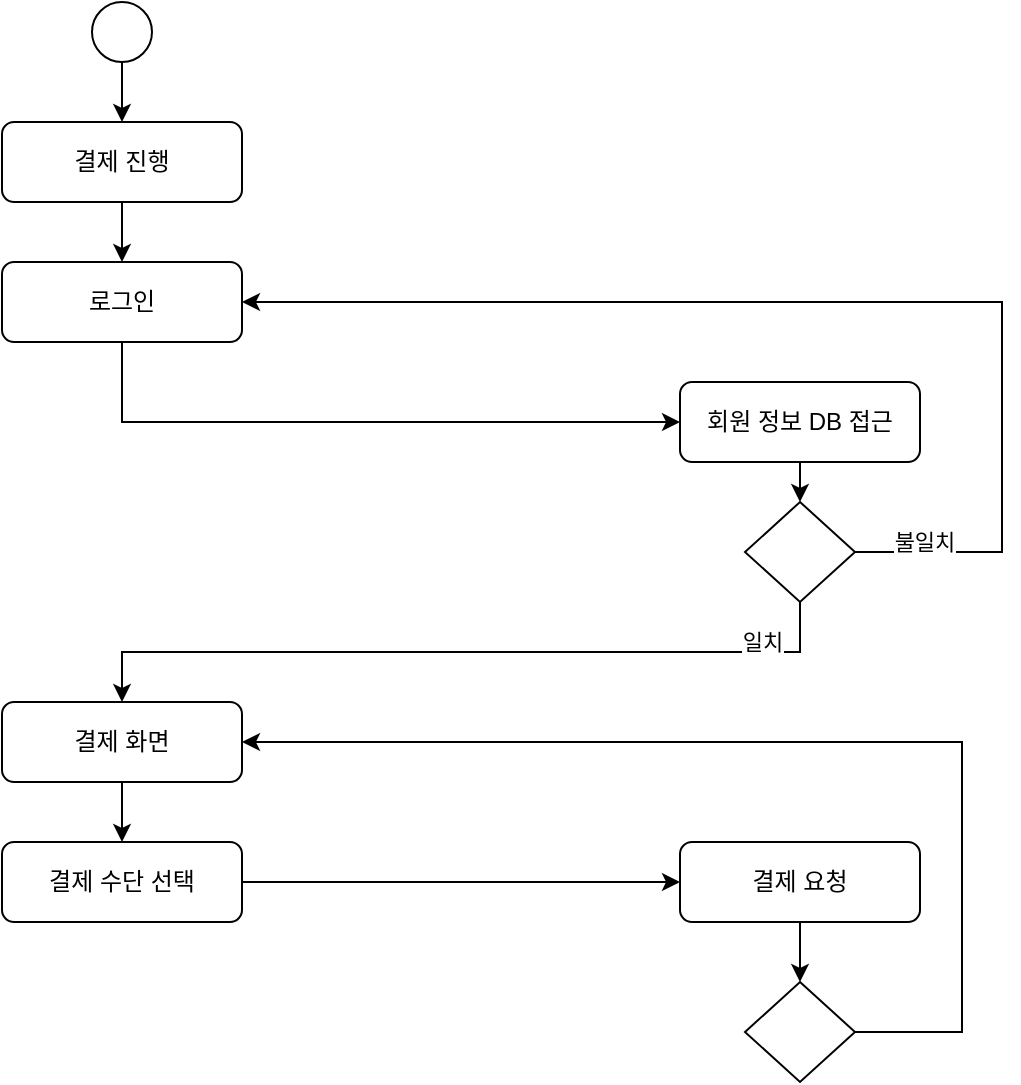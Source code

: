 <mxfile version="22.1.2" type="github">
  <diagram name="페이지-1" id="iiUQF31darGWQmdNgnVL">
    <mxGraphModel dx="1434" dy="750" grid="1" gridSize="10" guides="1" tooltips="1" connect="1" arrows="1" fold="1" page="1" pageScale="1" pageWidth="827" pageHeight="1169" math="0" shadow="0">
      <root>
        <mxCell id="0" />
        <mxCell id="1" parent="0" />
        <mxCell id="6ITl8z-6siOdrVx8FUeB-3" style="edgeStyle=orthogonalEdgeStyle;rounded=0;orthogonalLoop=1;jettySize=auto;html=1;exitX=0.5;exitY=1;exitDx=0;exitDy=0;entryX=0.5;entryY=0;entryDx=0;entryDy=0;" edge="1" parent="1" source="6ITl8z-6siOdrVx8FUeB-1" target="6ITl8z-6siOdrVx8FUeB-2">
          <mxGeometry relative="1" as="geometry" />
        </mxCell>
        <mxCell id="6ITl8z-6siOdrVx8FUeB-1" value="" style="ellipse;whiteSpace=wrap;html=1;aspect=fixed;" vertex="1" parent="1">
          <mxGeometry x="205" y="80" width="30" height="30" as="geometry" />
        </mxCell>
        <mxCell id="6ITl8z-6siOdrVx8FUeB-6" style="edgeStyle=orthogonalEdgeStyle;rounded=0;orthogonalLoop=1;jettySize=auto;html=1;exitX=0.5;exitY=1;exitDx=0;exitDy=0;entryX=0.5;entryY=0;entryDx=0;entryDy=0;" edge="1" parent="1" source="6ITl8z-6siOdrVx8FUeB-2" target="6ITl8z-6siOdrVx8FUeB-5">
          <mxGeometry relative="1" as="geometry" />
        </mxCell>
        <mxCell id="6ITl8z-6siOdrVx8FUeB-2" value="결제 진행" style="rounded=1;whiteSpace=wrap;html=1;" vertex="1" parent="1">
          <mxGeometry x="160" y="140" width="120" height="40" as="geometry" />
        </mxCell>
        <mxCell id="6ITl8z-6siOdrVx8FUeB-19" style="edgeStyle=orthogonalEdgeStyle;rounded=0;orthogonalLoop=1;jettySize=auto;html=1;exitX=0.5;exitY=1;exitDx=0;exitDy=0;entryX=0;entryY=0.5;entryDx=0;entryDy=0;" edge="1" parent="1" source="6ITl8z-6siOdrVx8FUeB-5" target="6ITl8z-6siOdrVx8FUeB-8">
          <mxGeometry relative="1" as="geometry" />
        </mxCell>
        <mxCell id="6ITl8z-6siOdrVx8FUeB-5" value="로그인" style="rounded=1;whiteSpace=wrap;html=1;" vertex="1" parent="1">
          <mxGeometry x="160" y="210" width="120" height="40" as="geometry" />
        </mxCell>
        <mxCell id="6ITl8z-6siOdrVx8FUeB-13" style="edgeStyle=orthogonalEdgeStyle;rounded=0;orthogonalLoop=1;jettySize=auto;html=1;exitX=0.5;exitY=1;exitDx=0;exitDy=0;entryX=0.5;entryY=0;entryDx=0;entryDy=0;" edge="1" parent="1" source="6ITl8z-6siOdrVx8FUeB-8" target="6ITl8z-6siOdrVx8FUeB-9">
          <mxGeometry relative="1" as="geometry" />
        </mxCell>
        <mxCell id="6ITl8z-6siOdrVx8FUeB-8" value="회원 정보 DB 접근" style="rounded=1;whiteSpace=wrap;html=1;" vertex="1" parent="1">
          <mxGeometry x="499" y="270" width="120" height="40" as="geometry" />
        </mxCell>
        <mxCell id="6ITl8z-6siOdrVx8FUeB-16" value="불일치" style="edgeStyle=orthogonalEdgeStyle;rounded=0;orthogonalLoop=1;jettySize=auto;html=1;exitX=1;exitY=0.5;exitDx=0;exitDy=0;entryX=1;entryY=0.5;entryDx=0;entryDy=0;" edge="1" parent="1" source="6ITl8z-6siOdrVx8FUeB-9" target="6ITl8z-6siOdrVx8FUeB-5">
          <mxGeometry x="-0.884" y="5" relative="1" as="geometry">
            <mxPoint x="680" y="220" as="targetPoint" />
            <Array as="points">
              <mxPoint x="660" y="355" />
              <mxPoint x="660" y="230" />
            </Array>
            <mxPoint x="1" as="offset" />
          </mxGeometry>
        </mxCell>
        <mxCell id="6ITl8z-6siOdrVx8FUeB-34" value="일치" style="edgeStyle=orthogonalEdgeStyle;rounded=0;orthogonalLoop=1;jettySize=auto;html=1;exitX=0.5;exitY=1;exitDx=0;exitDy=0;entryX=0.5;entryY=0;entryDx=0;entryDy=0;" edge="1" parent="1" source="6ITl8z-6siOdrVx8FUeB-9" target="6ITl8z-6siOdrVx8FUeB-14">
          <mxGeometry x="-0.774" y="-5" relative="1" as="geometry">
            <mxPoint as="offset" />
          </mxGeometry>
        </mxCell>
        <mxCell id="6ITl8z-6siOdrVx8FUeB-9" value="" style="rhombus;whiteSpace=wrap;html=1;" vertex="1" parent="1">
          <mxGeometry x="531.5" y="330" width="55" height="50" as="geometry" />
        </mxCell>
        <mxCell id="6ITl8z-6siOdrVx8FUeB-23" style="edgeStyle=orthogonalEdgeStyle;rounded=0;orthogonalLoop=1;jettySize=auto;html=1;exitX=0.5;exitY=1;exitDx=0;exitDy=0;entryX=0.5;entryY=0;entryDx=0;entryDy=0;" edge="1" parent="1" source="6ITl8z-6siOdrVx8FUeB-14" target="6ITl8z-6siOdrVx8FUeB-21">
          <mxGeometry relative="1" as="geometry" />
        </mxCell>
        <mxCell id="6ITl8z-6siOdrVx8FUeB-14" value="결제 화면" style="rounded=1;whiteSpace=wrap;html=1;" vertex="1" parent="1">
          <mxGeometry x="160" y="430" width="120" height="40" as="geometry" />
        </mxCell>
        <mxCell id="6ITl8z-6siOdrVx8FUeB-28" style="edgeStyle=orthogonalEdgeStyle;rounded=0;orthogonalLoop=1;jettySize=auto;html=1;exitX=1;exitY=0.5;exitDx=0;exitDy=0;entryX=0;entryY=0.5;entryDx=0;entryDy=0;" edge="1" parent="1" source="6ITl8z-6siOdrVx8FUeB-21" target="6ITl8z-6siOdrVx8FUeB-27">
          <mxGeometry relative="1" as="geometry" />
        </mxCell>
        <mxCell id="6ITl8z-6siOdrVx8FUeB-21" value="결제 수단 선택" style="rounded=1;whiteSpace=wrap;html=1;" vertex="1" parent="1">
          <mxGeometry x="160" y="500" width="120" height="40" as="geometry" />
        </mxCell>
        <mxCell id="6ITl8z-6siOdrVx8FUeB-31" style="edgeStyle=orthogonalEdgeStyle;rounded=0;orthogonalLoop=1;jettySize=auto;html=1;exitX=0.5;exitY=1;exitDx=0;exitDy=0;entryX=0.5;entryY=0;entryDx=0;entryDy=0;" edge="1" parent="1" source="6ITl8z-6siOdrVx8FUeB-27" target="6ITl8z-6siOdrVx8FUeB-30">
          <mxGeometry relative="1" as="geometry" />
        </mxCell>
        <mxCell id="6ITl8z-6siOdrVx8FUeB-27" value="결제 요청" style="rounded=1;whiteSpace=wrap;html=1;" vertex="1" parent="1">
          <mxGeometry x="499" y="500" width="120" height="40" as="geometry" />
        </mxCell>
        <mxCell id="6ITl8z-6siOdrVx8FUeB-33" style="edgeStyle=orthogonalEdgeStyle;rounded=0;orthogonalLoop=1;jettySize=auto;html=1;exitX=1;exitY=0.5;exitDx=0;exitDy=0;entryX=1;entryY=0.5;entryDx=0;entryDy=0;" edge="1" parent="1" source="6ITl8z-6siOdrVx8FUeB-30" target="6ITl8z-6siOdrVx8FUeB-14">
          <mxGeometry relative="1" as="geometry">
            <mxPoint x="640" y="450" as="targetPoint" />
            <Array as="points">
              <mxPoint x="640" y="595" />
              <mxPoint x="640" y="450" />
            </Array>
          </mxGeometry>
        </mxCell>
        <mxCell id="6ITl8z-6siOdrVx8FUeB-30" value="" style="rhombus;whiteSpace=wrap;html=1;" vertex="1" parent="1">
          <mxGeometry x="531.5" y="570" width="55" height="50" as="geometry" />
        </mxCell>
      </root>
    </mxGraphModel>
  </diagram>
</mxfile>
